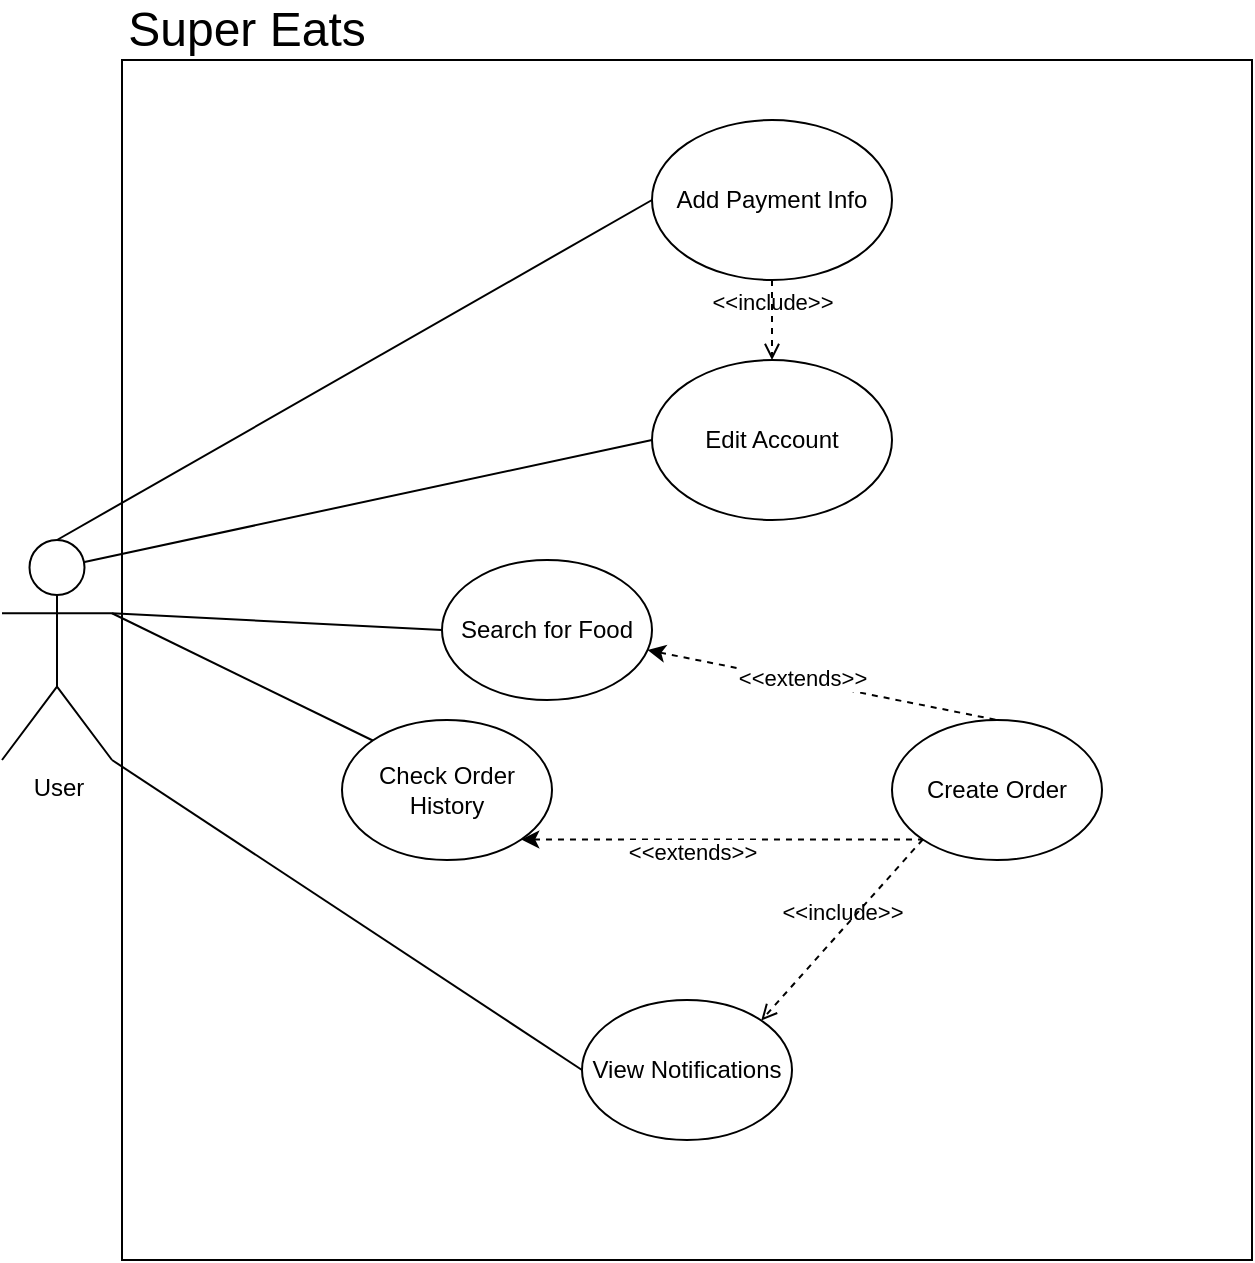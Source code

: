 <mxfile version="21.8.2" type="device">
  <diagram name="Page-1" id="xjpTpNcjmjb0Jv6PtX34">
    <mxGraphModel dx="1178" dy="648" grid="1" gridSize="10" guides="1" tooltips="1" connect="1" arrows="1" fold="1" page="1" pageScale="1" pageWidth="850" pageHeight="1100" math="0" shadow="0">
      <root>
        <mxCell id="0" />
        <mxCell id="1" parent="0" />
        <mxCell id="YP-CuPfZtMAJcG3_BCYy-1" value="User" style="shape=umlActor;verticalLabelPosition=bottom;verticalAlign=top;html=1;outlineConnect=0;" parent="1" vertex="1">
          <mxGeometry x="110" y="330" width="55" height="110" as="geometry" />
        </mxCell>
        <mxCell id="YP-CuPfZtMAJcG3_BCYy-7" value="" style="rounded=0;whiteSpace=wrap;html=1;fillColor=none;" parent="1" vertex="1">
          <mxGeometry x="170" y="90" width="565" height="600" as="geometry" />
        </mxCell>
        <mxCell id="YP-CuPfZtMAJcG3_BCYy-8" value="&lt;font style=&quot;font-size: 24px;&quot;&gt;Super Eats&lt;/font&gt;" style="text;html=1;strokeColor=none;fillColor=none;align=center;verticalAlign=middle;whiteSpace=wrap;rounded=0;" parent="1" vertex="1">
          <mxGeometry x="165" y="60" width="135" height="30" as="geometry" />
        </mxCell>
        <mxCell id="YP-CuPfZtMAJcG3_BCYy-28" style="rounded=0;orthogonalLoop=1;jettySize=auto;html=1;entryX=0.5;entryY=0;entryDx=0;entryDy=0;startArrow=classic;startFill=1;dashed=1;endArrow=none;endFill=0;" parent="1" source="YP-CuPfZtMAJcG3_BCYy-11" target="YP-CuPfZtMAJcG3_BCYy-15" edge="1">
          <mxGeometry relative="1" as="geometry" />
        </mxCell>
        <mxCell id="YP-CuPfZtMAJcG3_BCYy-31" value="&amp;lt;&amp;lt;extends&amp;gt;&amp;gt;" style="edgeLabel;html=1;align=center;verticalAlign=middle;resizable=0;points=[];" parent="YP-CuPfZtMAJcG3_BCYy-28" vertex="1" connectable="0">
          <mxGeometry x="-0.204" relative="1" as="geometry">
            <mxPoint x="7" as="offset" />
          </mxGeometry>
        </mxCell>
        <mxCell id="YP-CuPfZtMAJcG3_BCYy-11" value="Search for Food" style="ellipse;whiteSpace=wrap;html=1;" parent="1" vertex="1">
          <mxGeometry x="330" y="340" width="105" height="70" as="geometry" />
        </mxCell>
        <mxCell id="YP-CuPfZtMAJcG3_BCYy-15" value="Create Order" style="ellipse;whiteSpace=wrap;html=1;" parent="1" vertex="1">
          <mxGeometry x="555" y="420" width="105" height="70" as="geometry" />
        </mxCell>
        <mxCell id="YP-CuPfZtMAJcG3_BCYy-29" style="rounded=0;orthogonalLoop=1;jettySize=auto;html=1;exitX=1;exitY=1;exitDx=0;exitDy=0;startArrow=classic;startFill=1;endArrow=none;endFill=0;dashed=1;entryX=0;entryY=1;entryDx=0;entryDy=0;" parent="1" source="YP-CuPfZtMAJcG3_BCYy-17" target="YP-CuPfZtMAJcG3_BCYy-15" edge="1">
          <mxGeometry relative="1" as="geometry">
            <mxPoint x="435" y="525" as="targetPoint" />
          </mxGeometry>
        </mxCell>
        <mxCell id="YP-CuPfZtMAJcG3_BCYy-32" value="&amp;lt;&amp;lt;extends&amp;gt;&amp;gt;" style="edgeLabel;html=1;align=center;verticalAlign=middle;resizable=0;points=[];" parent="YP-CuPfZtMAJcG3_BCYy-29" vertex="1" connectable="0">
          <mxGeometry x="-0.241" relative="1" as="geometry">
            <mxPoint x="9" y="6" as="offset" />
          </mxGeometry>
        </mxCell>
        <mxCell id="YP-CuPfZtMAJcG3_BCYy-17" value="Check Order History" style="ellipse;whiteSpace=wrap;html=1;" parent="1" vertex="1">
          <mxGeometry x="280" y="420" width="105" height="70" as="geometry" />
        </mxCell>
        <mxCell id="YP-CuPfZtMAJcG3_BCYy-20" value="Edit Account" style="ellipse;whiteSpace=wrap;html=1;" parent="1" vertex="1">
          <mxGeometry x="435" y="240" width="120" height="80" as="geometry" />
        </mxCell>
        <mxCell id="YP-CuPfZtMAJcG3_BCYy-21" value="Add Payment Info" style="ellipse;whiteSpace=wrap;html=1;" parent="1" vertex="1">
          <mxGeometry x="435" y="120" width="120" height="80" as="geometry" />
        </mxCell>
        <mxCell id="YP-CuPfZtMAJcG3_BCYy-22" value="View Notifications" style="ellipse;whiteSpace=wrap;html=1;" parent="1" vertex="1">
          <mxGeometry x="400" y="560" width="105" height="70" as="geometry" />
        </mxCell>
        <mxCell id="YP-CuPfZtMAJcG3_BCYy-26" style="rounded=0;orthogonalLoop=1;jettySize=auto;html=1;exitX=1;exitY=0.333;exitDx=0;exitDy=0;exitPerimeter=0;entryX=0;entryY=0;entryDx=0;entryDy=0;endArrow=none;endFill=0;" parent="1" source="YP-CuPfZtMAJcG3_BCYy-1" target="YP-CuPfZtMAJcG3_BCYy-17" edge="1">
          <mxGeometry relative="1" as="geometry">
            <mxPoint x="175" y="377" as="sourcePoint" />
            <mxPoint x="270" y="355" as="targetPoint" />
          </mxGeometry>
        </mxCell>
        <mxCell id="YP-CuPfZtMAJcG3_BCYy-27" style="rounded=0;orthogonalLoop=1;jettySize=auto;html=1;exitX=1;exitY=1;exitDx=0;exitDy=0;exitPerimeter=0;entryX=0;entryY=0.5;entryDx=0;entryDy=0;endArrow=none;endFill=0;" parent="1" source="YP-CuPfZtMAJcG3_BCYy-1" target="YP-CuPfZtMAJcG3_BCYy-22" edge="1">
          <mxGeometry relative="1" as="geometry">
            <mxPoint x="185" y="387" as="sourcePoint" />
            <mxPoint x="280" y="365" as="targetPoint" />
          </mxGeometry>
        </mxCell>
        <mxCell id="YP-CuPfZtMAJcG3_BCYy-40" style="rounded=0;orthogonalLoop=1;jettySize=auto;html=1;exitX=1;exitY=0.333;exitDx=0;exitDy=0;exitPerimeter=0;endArrow=none;endFill=0;entryX=0;entryY=0.5;entryDx=0;entryDy=0;" parent="1" source="YP-CuPfZtMAJcG3_BCYy-1" target="YP-CuPfZtMAJcG3_BCYy-11" edge="1">
          <mxGeometry relative="1" as="geometry">
            <mxPoint x="220" y="372.38" as="sourcePoint" />
            <mxPoint x="265" y="380.0" as="targetPoint" />
          </mxGeometry>
        </mxCell>
        <mxCell id="YP-CuPfZtMAJcG3_BCYy-46" value="" style="endArrow=none;html=1;rounded=0;exitX=0.75;exitY=0.1;exitDx=0;exitDy=0;exitPerimeter=0;entryX=0;entryY=0.5;entryDx=0;entryDy=0;" parent="1" source="YP-CuPfZtMAJcG3_BCYy-1" target="YP-CuPfZtMAJcG3_BCYy-20" edge="1">
          <mxGeometry width="50" height="50" relative="1" as="geometry">
            <mxPoint x="170" y="370" as="sourcePoint" />
            <mxPoint x="410" y="280" as="targetPoint" />
          </mxGeometry>
        </mxCell>
        <mxCell id="YP-CuPfZtMAJcG3_BCYy-50" value="" style="endArrow=none;html=1;rounded=0;entryX=0;entryY=0.5;entryDx=0;entryDy=0;exitX=0.5;exitY=0;exitDx=0;exitDy=0;exitPerimeter=0;" parent="1" source="YP-CuPfZtMAJcG3_BCYy-1" target="YP-CuPfZtMAJcG3_BCYy-21" edge="1">
          <mxGeometry width="50" height="50" relative="1" as="geometry">
            <mxPoint x="300" y="340" as="sourcePoint" />
            <mxPoint x="350" y="290" as="targetPoint" />
          </mxGeometry>
        </mxCell>
        <mxCell id="keskknFgzkKH-72lprX5-1" value="&amp;lt;&amp;lt;include&amp;gt;&amp;gt;" style="html=1;verticalAlign=bottom;labelBackgroundColor=none;endArrow=open;endFill=0;dashed=1;rounded=0;entryX=0.5;entryY=0;entryDx=0;entryDy=0;" edge="1" parent="1" source="YP-CuPfZtMAJcG3_BCYy-21" target="YP-CuPfZtMAJcG3_BCYy-20">
          <mxGeometry width="160" relative="1" as="geometry">
            <mxPoint x="490" y="230" as="sourcePoint" />
            <mxPoint x="650" y="230" as="targetPoint" />
          </mxGeometry>
        </mxCell>
        <mxCell id="keskknFgzkKH-72lprX5-2" value="&amp;lt;&amp;lt;include&amp;gt;&amp;gt;" style="html=1;verticalAlign=bottom;labelBackgroundColor=none;endArrow=open;endFill=0;dashed=1;rounded=0;exitX=0;exitY=1;exitDx=0;exitDy=0;entryX=1;entryY=0;entryDx=0;entryDy=0;" edge="1" parent="1" source="YP-CuPfZtMAJcG3_BCYy-15" target="YP-CuPfZtMAJcG3_BCYy-22">
          <mxGeometry width="160" relative="1" as="geometry">
            <mxPoint x="530" y="540" as="sourcePoint" />
            <mxPoint x="690" y="540" as="targetPoint" />
          </mxGeometry>
        </mxCell>
      </root>
    </mxGraphModel>
  </diagram>
</mxfile>
